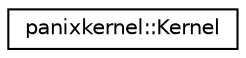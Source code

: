 digraph "Graphical Class Hierarchy"
{
 // LATEX_PDF_SIZE
  edge [fontname="Helvetica",fontsize="10",labelfontname="Helvetica",labelfontsize="10"];
  node [fontname="Helvetica",fontsize="10",shape=record];
  rankdir="LR";
  Node0 [label="panixkernel::Kernel",height=0.2,width=0.4,color="black", fillcolor="white", style="filled",URL="$classpanixkernel_1_1Kernel.html",tooltip=" "];
}
